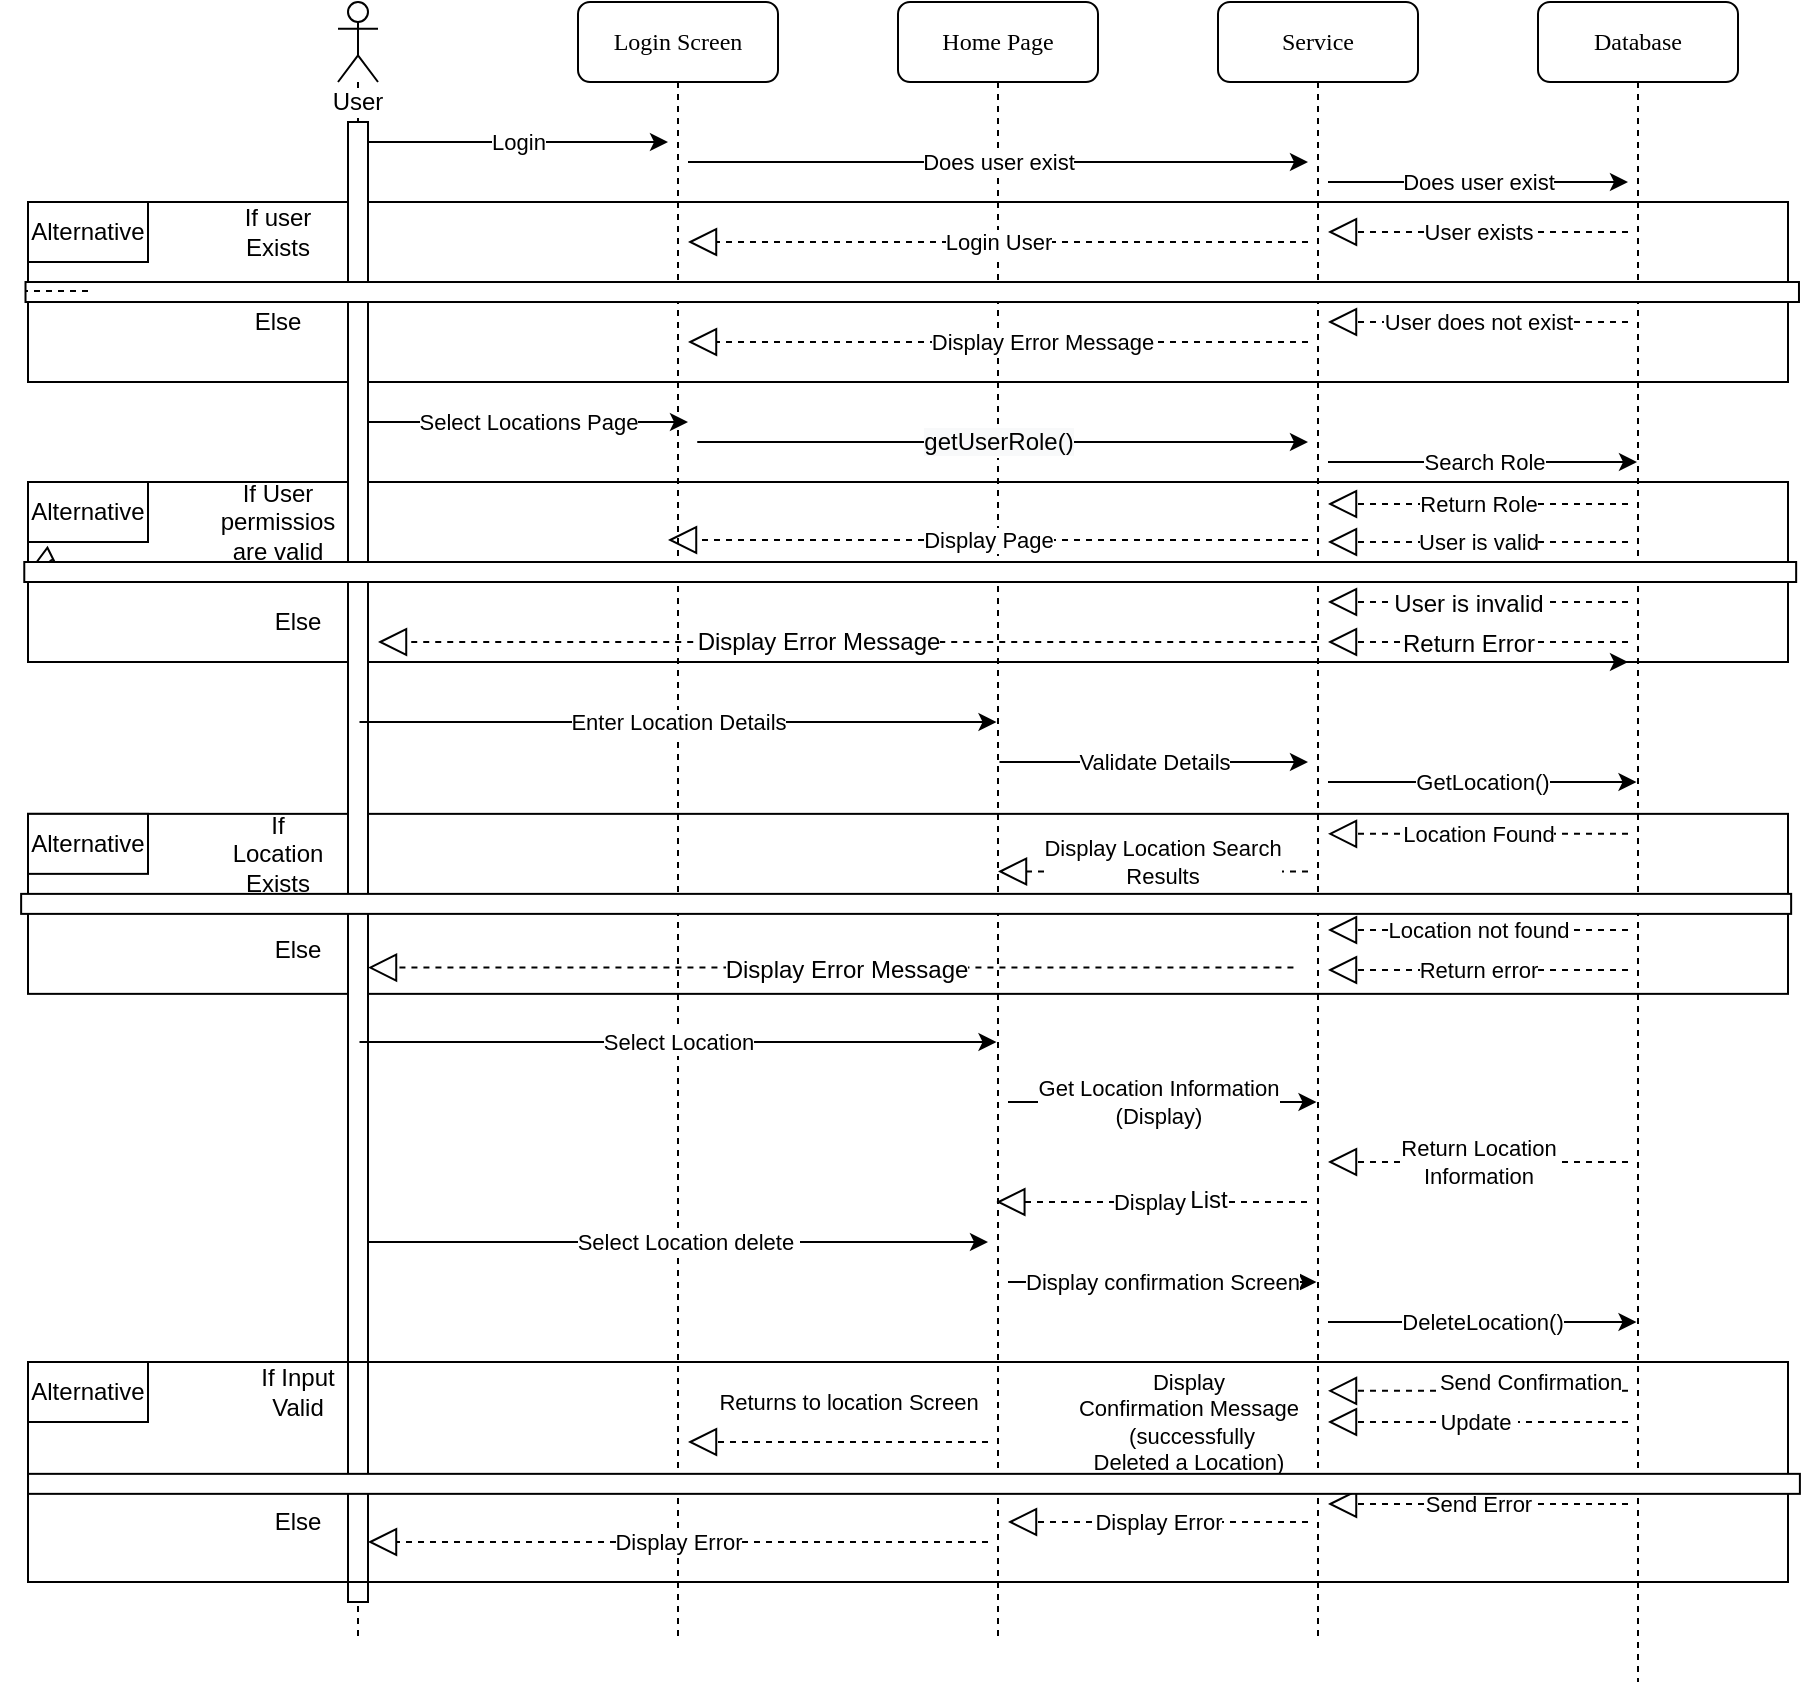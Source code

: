 <mxfile version="12.8.2" type="device" pages="2"><diagram name="Modify/ Delete Appointment" id="M6LWMiJJ70NcLx_7YIa-"><mxGraphModel dx="1651" dy="865" grid="1" gridSize="10" guides="1" tooltips="1" connect="1" arrows="1" fold="1" page="1" pageScale="1" pageWidth="827" pageHeight="1169" math="0" shadow="0"><root><mxCell id="daou_D4dXjzm68eL26JU-0"/><mxCell id="daou_D4dXjzm68eL26JU-1" parent="daou_D4dXjzm68eL26JU-0"/><mxCell id="8YlY0a9WpnNhyp_JaDky-0" value="" style="rounded=0;whiteSpace=wrap;html=1;" parent="daou_D4dXjzm68eL26JU-1" vertex="1"><mxGeometry y="505.93" width="880" height="90" as="geometry"/></mxCell><mxCell id="cQ7MdcHMkYjxubGg4vYE-3" value="" style="rounded=0;whiteSpace=wrap;html=1;" parent="daou_D4dXjzm68eL26JU-1" vertex="1"><mxGeometry y="340" width="880" height="90" as="geometry"/></mxCell><mxCell id="8YlY0a9WpnNhyp_JaDky-2" value="Alternative" style="rounded=0;whiteSpace=wrap;html=1;" parent="daou_D4dXjzm68eL26JU-1" vertex="1"><mxGeometry y="505.93" width="60" height="30" as="geometry"/></mxCell><mxCell id="8YlY0a9WpnNhyp_JaDky-3" value="If Location Exists" style="text;html=1;strokeColor=none;fillColor=none;align=center;verticalAlign=middle;whiteSpace=wrap;rounded=0;" parent="daou_D4dXjzm68eL26JU-1" vertex="1"><mxGeometry x="104.5" y="515.93" width="40" height="20" as="geometry"/></mxCell><mxCell id="8YlY0a9WpnNhyp_JaDky-5" value="Else" style="text;html=1;strokeColor=none;fillColor=none;align=center;verticalAlign=middle;whiteSpace=wrap;rounded=0;" parent="daou_D4dXjzm68eL26JU-1" vertex="1"><mxGeometry x="114.5" y="564" width="40" height="20" as="geometry"/></mxCell><mxCell id="8YlY0a9WpnNhyp_JaDky-7" value="Display&amp;nbsp;" style="endArrow=block;dashed=1;endFill=0;endSize=12;html=1;" parent="daou_D4dXjzm68eL26JU-1" edge="1"><mxGeometry width="160" relative="1" as="geometry"><mxPoint x="639.5" y="700.0" as="sourcePoint"/><mxPoint x="484.167" y="700.0" as="targetPoint"/><mxPoint as="offset"/></mxGeometry></mxCell><mxCell id="m5ImoaSMCh1Xqud5g19y-0" value="List" style="text;html=1;align=center;verticalAlign=middle;resizable=0;points=[];labelBackgroundColor=#ffffff;" parent="8YlY0a9WpnNhyp_JaDky-7" vertex="1" connectable="0"><mxGeometry x="-0.365" y="-1" relative="1" as="geometry"><mxPoint as="offset"/></mxGeometry></mxCell><mxCell id="8YlY0a9WpnNhyp_JaDky-16" value="" style="rounded=0;whiteSpace=wrap;html=1;" parent="daou_D4dXjzm68eL26JU-1" vertex="1"><mxGeometry y="200" width="880" height="90" as="geometry"/></mxCell><mxCell id="8YlY0a9WpnNhyp_JaDky-17" value="Home Page" style="shape=umlLifeline;perimeter=lifelinePerimeter;whiteSpace=wrap;html=1;container=1;collapsible=0;recursiveResize=0;outlineConnect=0;rounded=1;shadow=0;comic=0;labelBackgroundColor=none;strokeWidth=1;fontFamily=Verdana;fontSize=12;align=center;" parent="daou_D4dXjzm68eL26JU-1" vertex="1"><mxGeometry x="435" y="100" width="100" height="820" as="geometry"/></mxCell><mxCell id="8YlY0a9WpnNhyp_JaDky-18" value="User" style="shape=umlLifeline;participant=umlActor;perimeter=lifelinePerimeter;whiteSpace=wrap;html=1;container=1;collapsible=0;recursiveResize=0;verticalAlign=top;spacingTop=36;labelBackgroundColor=#ffffff;outlineConnect=0;" parent="daou_D4dXjzm68eL26JU-1" vertex="1"><mxGeometry x="155" y="100" width="20" height="820" as="geometry"/></mxCell><mxCell id="5nnUMQkq053EQFOcMUci-0" value="" style="html=1;points=[];perimeter=orthogonalPerimeter;fillColor=#ffffff;" parent="8YlY0a9WpnNhyp_JaDky-18" vertex="1"><mxGeometry x="5" y="60" width="10" height="740" as="geometry"/></mxCell><mxCell id="8YlY0a9WpnNhyp_JaDky-19" value="Login Screen" style="shape=umlLifeline;perimeter=lifelinePerimeter;whiteSpace=wrap;html=1;container=1;collapsible=0;recursiveResize=0;outlineConnect=0;rounded=1;shadow=0;comic=0;labelBackgroundColor=none;strokeWidth=1;fontFamily=Verdana;fontSize=12;align=center;" parent="daou_D4dXjzm68eL26JU-1" vertex="1"><mxGeometry x="275" y="100" width="100" height="820" as="geometry"/></mxCell><mxCell id="8YlY0a9WpnNhyp_JaDky-20" value="Service" style="shape=umlLifeline;perimeter=lifelinePerimeter;whiteSpace=wrap;html=1;container=1;collapsible=0;recursiveResize=0;outlineConnect=0;rounded=1;shadow=0;comic=0;labelBackgroundColor=none;strokeWidth=1;fontFamily=Verdana;fontSize=12;align=center;" parent="daou_D4dXjzm68eL26JU-1" vertex="1"><mxGeometry x="595" y="100" width="100" height="820" as="geometry"/></mxCell><mxCell id="8YlY0a9WpnNhyp_JaDky-21" value="Database" style="shape=umlLifeline;perimeter=lifelinePerimeter;whiteSpace=wrap;html=1;container=1;collapsible=0;recursiveResize=0;outlineConnect=0;rounded=1;shadow=0;comic=0;labelBackgroundColor=none;strokeWidth=1;fontFamily=Verdana;fontSize=12;align=center;" parent="daou_D4dXjzm68eL26JU-1" vertex="1"><mxGeometry x="755" y="100" width="100" height="840" as="geometry"/></mxCell><mxCell id="8YlY0a9WpnNhyp_JaDky-22" value="Login" style="endArrow=classic;html=1;" parent="daou_D4dXjzm68eL26JU-1" edge="1"><mxGeometry width="50" height="50" relative="1" as="geometry"><mxPoint x="170" y="170" as="sourcePoint"/><mxPoint x="320" y="170" as="targetPoint"/><Array as="points"><mxPoint x="225" y="170"/></Array></mxGeometry></mxCell><mxCell id="8YlY0a9WpnNhyp_JaDky-23" value="Does user exist" style="endArrow=classic;html=1;" parent="daou_D4dXjzm68eL26JU-1" edge="1"><mxGeometry width="50" height="50" relative="1" as="geometry"><mxPoint x="330" y="180" as="sourcePoint"/><mxPoint x="640" y="180" as="targetPoint"/><Array as="points"><mxPoint x="395" y="180"/><mxPoint x="415" y="180"/></Array></mxGeometry></mxCell><mxCell id="8YlY0a9WpnNhyp_JaDky-24" value="Does user exist" style="endArrow=classic;html=1;" parent="daou_D4dXjzm68eL26JU-1" edge="1"><mxGeometry width="50" height="50" relative="1" as="geometry"><mxPoint x="650" y="190" as="sourcePoint"/><mxPoint x="800" y="190" as="targetPoint"/><Array as="points"><mxPoint x="745" y="190"/><mxPoint x="785" y="190"/></Array></mxGeometry></mxCell><mxCell id="8YlY0a9WpnNhyp_JaDky-25" value="User exists" style="endArrow=block;dashed=1;endFill=0;endSize=12;html=1;" parent="daou_D4dXjzm68eL26JU-1" edge="1"><mxGeometry width="160" relative="1" as="geometry"><mxPoint x="800" y="215" as="sourcePoint"/><mxPoint x="650" y="215" as="targetPoint"/></mxGeometry></mxCell><mxCell id="8YlY0a9WpnNhyp_JaDky-26" value="Alternative" style="rounded=0;whiteSpace=wrap;html=1;" parent="daou_D4dXjzm68eL26JU-1" vertex="1"><mxGeometry y="200" width="60" height="30" as="geometry"/></mxCell><mxCell id="8YlY0a9WpnNhyp_JaDky-27" value="If user Exists" style="text;html=1;strokeColor=none;fillColor=none;align=center;verticalAlign=middle;whiteSpace=wrap;rounded=0;" parent="daou_D4dXjzm68eL26JU-1" vertex="1"><mxGeometry x="105" y="205" width="40" height="20" as="geometry"/></mxCell><mxCell id="8YlY0a9WpnNhyp_JaDky-28" value="Login User" style="endArrow=block;dashed=1;endFill=0;endSize=12;html=1;" parent="daou_D4dXjzm68eL26JU-1" edge="1"><mxGeometry width="160" relative="1" as="geometry"><mxPoint x="640" y="220" as="sourcePoint"/><mxPoint x="330" y="220" as="targetPoint"/><mxPoint as="offset"/></mxGeometry></mxCell><mxCell id="8YlY0a9WpnNhyp_JaDky-29" value="Else" style="text;html=1;strokeColor=none;fillColor=none;align=center;verticalAlign=middle;whiteSpace=wrap;rounded=0;" parent="daou_D4dXjzm68eL26JU-1" vertex="1"><mxGeometry x="105" y="250" width="40" height="20" as="geometry"/></mxCell><mxCell id="8YlY0a9WpnNhyp_JaDky-30" value="User does not exist" style="endArrow=block;dashed=1;endFill=0;endSize=12;html=1;" parent="daou_D4dXjzm68eL26JU-1" edge="1"><mxGeometry width="160" relative="1" as="geometry"><mxPoint x="800" y="260" as="sourcePoint"/><mxPoint x="650" y="260" as="targetPoint"/></mxGeometry></mxCell><mxCell id="8YlY0a9WpnNhyp_JaDky-31" value="Display Error Message" style="endArrow=block;dashed=1;endFill=0;endSize=12;html=1;" parent="daou_D4dXjzm68eL26JU-1" edge="1"><mxGeometry x="-0.143" width="160" relative="1" as="geometry"><mxPoint x="640" y="270" as="sourcePoint"/><mxPoint x="330" y="270" as="targetPoint"/><mxPoint as="offset"/></mxGeometry></mxCell><mxCell id="8YlY0a9WpnNhyp_JaDky-32" value="Select Locations Page" style="endArrow=classic;html=1;" parent="daou_D4dXjzm68eL26JU-1" edge="1"><mxGeometry width="50" height="50" relative="1" as="geometry"><mxPoint x="170" y="310" as="sourcePoint"/><mxPoint x="330" y="310" as="targetPoint"/><Array as="points"><mxPoint x="225.33" y="310"/></Array></mxGeometry></mxCell><mxCell id="8YlY0a9WpnNhyp_JaDky-33" value="" style="endArrow=classic;html=1;" parent="daou_D4dXjzm68eL26JU-1" edge="1"><mxGeometry width="50" height="50" relative="1" as="geometry"><mxPoint x="510" y="320" as="sourcePoint"/><mxPoint x="640" y="320" as="targetPoint"/><Array as="points"><mxPoint x="330" y="320"/></Array></mxGeometry></mxCell><mxCell id="lSFE0CHIIvJk5ilqNGkN-0" value="&lt;span style=&quot;text-align: left ; background-color: rgb(248 , 249 , 250)&quot;&gt;getUserRole()&lt;/span&gt;" style="text;html=1;align=center;verticalAlign=middle;resizable=0;points=[];labelBackgroundColor=#ffffff;" parent="8YlY0a9WpnNhyp_JaDky-33" vertex="1" connectable="0"><mxGeometry x="0.522" relative="1" as="geometry"><mxPoint x="-38" as="offset"/></mxGeometry></mxCell><mxCell id="8YlY0a9WpnNhyp_JaDky-35" value="Search Role" style="endArrow=classic;html=1;" parent="daou_D4dXjzm68eL26JU-1" target="8YlY0a9WpnNhyp_JaDky-21" edge="1"><mxGeometry width="50" height="50" relative="1" as="geometry"><mxPoint x="650" y="330" as="sourcePoint"/><mxPoint x="735" y="360" as="targetPoint"/><Array as="points"><mxPoint x="775" y="330"/></Array></mxGeometry></mxCell><mxCell id="8YlY0a9WpnNhyp_JaDky-36" value="Return Role" style="endArrow=block;dashed=1;endFill=0;endSize=12;html=1;" parent="daou_D4dXjzm68eL26JU-1" edge="1"><mxGeometry width="160" relative="1" as="geometry"><mxPoint x="800" y="351" as="sourcePoint"/><mxPoint x="650" y="351" as="targetPoint"/></mxGeometry></mxCell><mxCell id="8YlY0a9WpnNhyp_JaDky-37" value="Display Page" style="endArrow=block;dashed=1;endFill=0;endSize=12;html=1;" parent="daou_D4dXjzm68eL26JU-1" edge="1"><mxGeometry width="160" relative="1" as="geometry"><mxPoint x="640" y="369" as="sourcePoint"/><mxPoint x="320" y="369" as="targetPoint"/></mxGeometry></mxCell><mxCell id="8YlY0a9WpnNhyp_JaDky-38" value="" style="endArrow=block;dashed=1;endFill=0;endSize=12;html=1;entryX=0;entryY=0.5;entryDx=0;entryDy=0;exitX=0.2;exitY=0.294;exitDx=0;exitDy=0;exitPerimeter=0;" parent="daou_D4dXjzm68eL26JU-1" source="ryFfwKhPOp5hXQnw1LZv-2" target="cQ7MdcHMkYjxubGg4vYE-3" edge="1"><mxGeometry width="160" relative="1" as="geometry"><mxPoint x="480" y="380" as="sourcePoint"/><mxPoint x="170" y="380" as="targetPoint"/><Array as="points"><mxPoint x="10" y="380"/></Array></mxGeometry></mxCell><mxCell id="8YlY0a9WpnNhyp_JaDky-43" value="" style="endArrow=classic;html=1;" parent="daou_D4dXjzm68eL26JU-1" edge="1"><mxGeometry x="0.2" y="10" width="50" height="50" relative="1" as="geometry"><mxPoint x="650" y="430" as="sourcePoint"/><mxPoint x="800" y="430" as="targetPoint"/><Array as="points"><mxPoint x="650.5" y="430"/></Array><mxPoint as="offset"/></mxGeometry></mxCell><mxCell id="5s-mzzy0wvkocOtMpwf--0" value="Select Location delete&amp;nbsp;" style="endArrow=classic;html=1;" parent="daou_D4dXjzm68eL26JU-1" edge="1"><mxGeometry x="0.032" width="50" height="50" relative="1" as="geometry"><mxPoint x="170" y="720" as="sourcePoint"/><mxPoint x="480" y="720" as="targetPoint"/><Array as="points"><mxPoint x="223.08" y="720"/></Array><mxPoint as="offset"/></mxGeometry></mxCell><mxCell id="wBU_UAaEqWmGcdBMsi8b-0" value="" style="rounded=0;whiteSpace=wrap;html=1;fillColor=none;" parent="daou_D4dXjzm68eL26JU-1" vertex="1"><mxGeometry y="780" width="880" height="110" as="geometry"/></mxCell><mxCell id="wBU_UAaEqWmGcdBMsi8b-1" value="Alternative" style="rounded=0;whiteSpace=wrap;html=1;" parent="daou_D4dXjzm68eL26JU-1" vertex="1"><mxGeometry y="780" width="60" height="30" as="geometry"/></mxCell><mxCell id="wBU_UAaEqWmGcdBMsi8b-2" value="If Input Valid" style="text;html=1;strokeColor=none;fillColor=none;align=center;verticalAlign=middle;whiteSpace=wrap;rounded=0;" parent="daou_D4dXjzm68eL26JU-1" vertex="1"><mxGeometry x="114.5" y="785" width="40" height="20" as="geometry"/></mxCell><mxCell id="wBU_UAaEqWmGcdBMsi8b-4" value="Send Confirmation" style="endArrow=block;dashed=1;endFill=0;endSize=12;html=1;" parent="daou_D4dXjzm68eL26JU-1" edge="1"><mxGeometry x="-0.333" y="-4" width="160" relative="1" as="geometry"><mxPoint x="800" y="794.41" as="sourcePoint"/><mxPoint x="650" y="794.41" as="targetPoint"/><mxPoint x="1" as="offset"/></mxGeometry></mxCell><mxCell id="wBU_UAaEqWmGcdBMsi8b-5" value="Display &lt;br&gt;Confirmation Message&lt;br&gt;&amp;nbsp;(successfully&lt;br&gt;Deleted a Location)" style="endArrow=block;dashed=1;endFill=0;endSize=12;html=1;" parent="daou_D4dXjzm68eL26JU-1" edge="1"><mxGeometry x="-1" width="160" relative="1" as="geometry"><mxPoint x="580" y="810" as="sourcePoint"/><mxPoint x="530" y="810" as="targetPoint"/><mxPoint as="offset"/></mxGeometry></mxCell><mxCell id="wBU_UAaEqWmGcdBMsi8b-8" value="Else" style="text;html=1;strokeColor=none;fillColor=none;align=center;verticalAlign=middle;whiteSpace=wrap;rounded=0;" parent="daou_D4dXjzm68eL26JU-1" vertex="1"><mxGeometry x="114.5" y="850" width="40" height="20" as="geometry"/></mxCell><mxCell id="wBU_UAaEqWmGcdBMsi8b-9" value="Send Error" style="endArrow=block;dashed=1;endFill=0;endSize=12;html=1;" parent="daou_D4dXjzm68eL26JU-1" edge="1"><mxGeometry width="160" relative="1" as="geometry"><mxPoint x="800" y="851" as="sourcePoint"/><mxPoint x="650" y="851" as="targetPoint"/></mxGeometry></mxCell><mxCell id="wBU_UAaEqWmGcdBMsi8b-10" value="Display Error" style="endArrow=block;dashed=1;endFill=0;endSize=12;html=1;" parent="daou_D4dXjzm68eL26JU-1" edge="1"><mxGeometry width="160" relative="1" as="geometry"><mxPoint x="640" y="860" as="sourcePoint"/><mxPoint x="490" y="860" as="targetPoint"/></mxGeometry></mxCell><mxCell id="wBU_UAaEqWmGcdBMsi8b-11" value="Display Error" style="endArrow=block;dashed=1;endFill=0;endSize=12;html=1;" parent="daou_D4dXjzm68eL26JU-1" edge="1"><mxGeometry width="160" relative="1" as="geometry"><mxPoint x="480" y="870" as="sourcePoint"/><mxPoint x="170" y="870" as="targetPoint"/></mxGeometry></mxCell><mxCell id="cQ7MdcHMkYjxubGg4vYE-0" value="Alternative" style="rounded=0;whiteSpace=wrap;html=1;" parent="daou_D4dXjzm68eL26JU-1" vertex="1"><mxGeometry y="340" width="60" height="30" as="geometry"/></mxCell><mxCell id="cQ7MdcHMkYjxubGg4vYE-1" value="If User permissios are valid" style="text;html=1;strokeColor=none;fillColor=none;align=center;verticalAlign=middle;whiteSpace=wrap;rounded=0;" parent="daou_D4dXjzm68eL26JU-1" vertex="1"><mxGeometry x="105" y="350" width="40" height="20" as="geometry"/></mxCell><mxCell id="cQ7MdcHMkYjxubGg4vYE-2" value="Else" style="text;html=1;strokeColor=none;fillColor=none;align=center;verticalAlign=middle;whiteSpace=wrap;rounded=0;" parent="daou_D4dXjzm68eL26JU-1" vertex="1"><mxGeometry x="115" y="400" width="40" height="20" as="geometry"/></mxCell><mxCell id="ryFfwKhPOp5hXQnw1LZv-0" value="" style="html=1;points=[];perimeter=orthogonalPerimeter;fillColor=#ffffff;rotation=90;" parent="daou_D4dXjzm68eL26JU-1" vertex="1"><mxGeometry x="437.12" y="-198.36" width="10" height="886.73" as="geometry"/></mxCell><mxCell id="ryFfwKhPOp5hXQnw1LZv-1" value="" style="endArrow=none;dashed=1;html=1;" parent="daou_D4dXjzm68eL26JU-1" target="ryFfwKhPOp5hXQnw1LZv-0" edge="1"><mxGeometry width="50" height="50" relative="1" as="geometry"><mxPoint x="30" y="244.5" as="sourcePoint"/><mxPoint x="960" y="244.5" as="targetPoint"/></mxGeometry></mxCell><mxCell id="ryFfwKhPOp5hXQnw1LZv-2" value="" style="html=1;points=[];perimeter=orthogonalPerimeter;fillColor=#ffffff;rotation=90;" parent="daou_D4dXjzm68eL26JU-1" vertex="1"><mxGeometry x="436.11" y="-57.97" width="10" height="885.94" as="geometry"/></mxCell><mxCell id="IHcfkHOXGmI5US8Fq6mi-0" value="" style="endArrow=block;dashed=1;endFill=0;endSize=12;html=1;" parent="daou_D4dXjzm68eL26JU-1" edge="1"><mxGeometry x="0.333" y="39" width="160" relative="1" as="geometry"><mxPoint x="800" y="420.0" as="sourcePoint"/><mxPoint x="650" y="420.0" as="targetPoint"/><mxPoint as="offset"/></mxGeometry></mxCell><mxCell id="IHcfkHOXGmI5US8Fq6mi-1" value="Return Error" style="text;html=1;align=center;verticalAlign=middle;resizable=0;points=[];labelBackgroundColor=#ffffff;" parent="IHcfkHOXGmI5US8Fq6mi-0" vertex="1" connectable="0"><mxGeometry x="-0.43" relative="1" as="geometry"><mxPoint x="-37.65" y="0.59" as="offset"/></mxGeometry></mxCell><mxCell id="SpWtwuXWcKKhYsy4PL0X-0" value="" style="html=1;points=[];perimeter=orthogonalPerimeter;fillColor=#ffffff;rotation=90;" parent="daou_D4dXjzm68eL26JU-1" vertex="1"><mxGeometry x="434.07" y="108.44" width="10" height="885" as="geometry"/></mxCell><mxCell id="U00W05R2rc_Cza9HcWas-0" value="User is valid" style="endArrow=block;dashed=1;endFill=0;endSize=12;html=1;" parent="daou_D4dXjzm68eL26JU-1" edge="1"><mxGeometry width="160" relative="1" as="geometry"><mxPoint x="800" y="370" as="sourcePoint"/><mxPoint x="650" y="370" as="targetPoint"/></mxGeometry></mxCell><mxCell id="U00W05R2rc_Cza9HcWas-1" value="" style="endArrow=block;dashed=1;endFill=0;endSize=12;html=1;" parent="daou_D4dXjzm68eL26JU-1" edge="1"><mxGeometry x="0.333" y="39" width="160" relative="1" as="geometry"><mxPoint x="800" y="400.0" as="sourcePoint"/><mxPoint x="650" y="400.0" as="targetPoint"/><mxPoint as="offset"/></mxGeometry></mxCell><mxCell id="U00W05R2rc_Cza9HcWas-2" value="User is invalid" style="text;html=1;align=center;verticalAlign=middle;resizable=0;points=[];labelBackgroundColor=#ffffff;" parent="U00W05R2rc_Cza9HcWas-1" vertex="1" connectable="0"><mxGeometry x="-0.43" relative="1" as="geometry"><mxPoint x="-37.65" y="0.59" as="offset"/></mxGeometry></mxCell><mxCell id="gr9YV7-t9Z2hoCnCQ5UJ-0" value="Enter Location Details" style="endArrow=classic;html=1;" parent="daou_D4dXjzm68eL26JU-1" edge="1"><mxGeometry width="50" height="50" relative="1" as="geometry"><mxPoint x="165.75" y="460" as="sourcePoint"/><mxPoint x="484.25" y="460" as="targetPoint"/><Array as="points"><mxPoint x="231.75" y="460"/></Array></mxGeometry></mxCell><mxCell id="gVEgejxTJ58St2Yn4w83-0" value="Validate Details" style="endArrow=classic;html=1;" parent="daou_D4dXjzm68eL26JU-1" edge="1"><mxGeometry width="50" height="50" relative="1" as="geometry"><mxPoint x="485.75" y="480" as="sourcePoint"/><mxPoint x="640" y="480" as="targetPoint"/><Array as="points"><mxPoint x="551.75" y="480"/></Array></mxGeometry></mxCell><mxCell id="0xW_beECkqE31oWS4m1k-0" value="GetLocation()" style="endArrow=classic;html=1;" parent="daou_D4dXjzm68eL26JU-1" edge="1"><mxGeometry width="50" height="50" relative="1" as="geometry"><mxPoint x="650" y="490" as="sourcePoint"/><mxPoint x="804.25" y="490" as="targetPoint"/><Array as="points"><mxPoint x="716" y="490"/></Array></mxGeometry></mxCell><mxCell id="sAHWYW89nUZ8ZzldcH8D-0" value="Location Found" style="endArrow=block;dashed=1;endFill=0;endSize=12;html=1;" parent="daou_D4dXjzm68eL26JU-1" edge="1"><mxGeometry width="160" relative="1" as="geometry"><mxPoint x="800" y="515.93" as="sourcePoint"/><mxPoint x="650" y="515.93" as="targetPoint"/></mxGeometry></mxCell><mxCell id="sAHWYW89nUZ8ZzldcH8D-1" value="Display Location Search&lt;br&gt;Results" style="endArrow=block;dashed=1;endFill=0;endSize=12;html=1;" parent="daou_D4dXjzm68eL26JU-1" target="8YlY0a9WpnNhyp_JaDky-17" edge="1"><mxGeometry x="-0.067" y="-5" width="160" relative="1" as="geometry"><mxPoint x="640" y="534.75" as="sourcePoint"/><mxPoint x="490" y="535" as="targetPoint"/><mxPoint x="-1" as="offset"/></mxGeometry></mxCell><mxCell id="sAHWYW89nUZ8ZzldcH8D-4" value="Location not found" style="endArrow=block;dashed=1;endFill=0;endSize=12;html=1;" parent="daou_D4dXjzm68eL26JU-1" edge="1"><mxGeometry width="160" relative="1" as="geometry"><mxPoint x="800" y="564.0" as="sourcePoint"/><mxPoint x="650" y="564.0" as="targetPoint"/></mxGeometry></mxCell><mxCell id="sAHWYW89nUZ8ZzldcH8D-5" value="Return error" style="endArrow=block;dashed=1;endFill=0;endSize=12;html=1;" parent="daou_D4dXjzm68eL26JU-1" edge="1"><mxGeometry width="160" relative="1" as="geometry"><mxPoint x="800" y="584.0" as="sourcePoint"/><mxPoint x="650" y="584.0" as="targetPoint"/></mxGeometry></mxCell><mxCell id="qOYhhD8tfhP-jGTQm_IP-0" value="" style="endArrow=block;dashed=1;endFill=0;endSize=12;html=1;exitX=0.719;exitY=0.854;exitDx=0;exitDy=0;exitPerimeter=0;" parent="daou_D4dXjzm68eL26JU-1" source="8YlY0a9WpnNhyp_JaDky-0" target="5nnUMQkq053EQFOcMUci-0" edge="1"><mxGeometry x="0.333" y="39" width="160" relative="1" as="geometry"><mxPoint x="435" y="582.82" as="sourcePoint"/><mxPoint x="285" y="582.82" as="targetPoint"/><mxPoint as="offset"/></mxGeometry></mxCell><mxCell id="qOYhhD8tfhP-jGTQm_IP-1" value="Display Error Message" style="text;html=1;align=center;verticalAlign=middle;resizable=0;points=[];labelBackgroundColor=#ffffff;" parent="qOYhhD8tfhP-jGTQm_IP-0" vertex="1" connectable="0"><mxGeometry x="-0.43" relative="1" as="geometry"><mxPoint x="-91.5" y="1.21" as="offset"/></mxGeometry></mxCell><mxCell id="qOYhhD8tfhP-jGTQm_IP-2" value="" style="endArrow=block;dashed=1;endFill=0;endSize=12;html=1;exitX=0.719;exitY=0.854;exitDx=0;exitDy=0;exitPerimeter=0;" parent="daou_D4dXjzm68eL26JU-1" edge="1"><mxGeometry x="0.333" y="39" width="160" relative="1" as="geometry"><mxPoint x="644.617" y="420.0" as="sourcePoint"/><mxPoint x="175" y="420.0" as="targetPoint"/><mxPoint as="offset"/></mxGeometry></mxCell><mxCell id="qOYhhD8tfhP-jGTQm_IP-3" value="Display Error Message" style="text;html=1;align=center;verticalAlign=middle;resizable=0;points=[];labelBackgroundColor=#ffffff;" parent="qOYhhD8tfhP-jGTQm_IP-2" vertex="1" connectable="0"><mxGeometry x="-0.43" relative="1" as="geometry"><mxPoint x="-115.5" y="7.105e-15" as="offset"/></mxGeometry></mxCell><mxCell id="Rrl9M5tdJdmobt7MMbUD-0" value="Select Location" style="endArrow=classic;html=1;" parent="daou_D4dXjzm68eL26JU-1" edge="1"><mxGeometry width="50" height="50" relative="1" as="geometry"><mxPoint x="165.75" y="620" as="sourcePoint"/><mxPoint x="484.25" y="620" as="targetPoint"/><Array as="points"><mxPoint x="231.75" y="620"/></Array></mxGeometry></mxCell><mxCell id="DZyqR1cnT0SdX25BxpX--1" value="Get Location Information&lt;br&gt;(Display)" style="endArrow=classic;html=1;" parent="daou_D4dXjzm68eL26JU-1" edge="1"><mxGeometry x="-0.037" width="50" height="50" relative="1" as="geometry"><mxPoint x="490" y="650" as="sourcePoint"/><mxPoint x="644.25" y="650" as="targetPoint"/><Array as="points"><mxPoint x="556" y="650"/></Array><mxPoint as="offset"/></mxGeometry></mxCell><mxCell id="hEbDkCbCRwqhdURU9JYO-0" value="Return Location &lt;br&gt;Information" style="endArrow=block;dashed=1;endFill=0;endSize=12;html=1;" parent="daou_D4dXjzm68eL26JU-1" edge="1"><mxGeometry width="160" relative="1" as="geometry"><mxPoint x="800" y="680" as="sourcePoint"/><mxPoint x="650" y="680" as="targetPoint"/></mxGeometry></mxCell><mxCell id="EjPnu6lkfRzOm91JOHPl-5" value="" style="html=1;points=[];perimeter=orthogonalPerimeter;fillColor=#ffffff;rotation=90;" parent="daou_D4dXjzm68eL26JU-1" vertex="1"><mxGeometry x="437.98" y="397.96" width="10" height="885.93" as="geometry"/></mxCell><mxCell id="EjPnu6lkfRzOm91JOHPl-6" value="" style="endArrow=none;dashed=1;html=1;exitX=0;exitY=0.5;exitDx=0;exitDy=0;" parent="daou_D4dXjzm68eL26JU-1" source="wBU_UAaEqWmGcdBMsi8b-0" target="EjPnu6lkfRzOm91JOHPl-5" edge="1"><mxGeometry width="50" height="50" relative="1" as="geometry"><mxPoint y="835" as="sourcePoint"/><mxPoint x="934.5" y="840" as="targetPoint"/></mxGeometry></mxCell><mxCell id="VEb57XhO_gJClA5fmF8m-0" value="Update&amp;nbsp;" style="endArrow=block;dashed=1;endFill=0;endSize=12;html=1;" parent="daou_D4dXjzm68eL26JU-1" edge="1"><mxGeometry width="160" relative="1" as="geometry"><mxPoint x="800" y="810" as="sourcePoint"/><mxPoint x="650" y="810" as="targetPoint"/></mxGeometry></mxCell><mxCell id="bqmrrGtXEtkVLWNbu4nD-5" value="DeleteLocation()" style="endArrow=classic;html=1;" parent="daou_D4dXjzm68eL26JU-1" edge="1"><mxGeometry width="50" height="50" relative="1" as="geometry"><mxPoint x="650" y="760" as="sourcePoint"/><mxPoint x="804.25" y="760" as="targetPoint"/><Array as="points"><mxPoint x="716" y="760"/></Array></mxGeometry></mxCell><mxCell id="bqmrrGtXEtkVLWNbu4nD-7" value="Display confirmation Screen" style="endArrow=classic;html=1;" parent="daou_D4dXjzm68eL26JU-1" edge="1"><mxGeometry width="50" height="50" relative="1" as="geometry"><mxPoint x="490" y="740" as="sourcePoint"/><mxPoint x="644.25" y="740" as="targetPoint"/><Array as="points"><mxPoint x="556" y="740"/></Array></mxGeometry></mxCell><mxCell id="hE_s9hTS1MMuVM_xyZmw-2" value="Returns to location Screen" style="endArrow=block;dashed=1;endFill=0;endSize=12;html=1;" parent="daou_D4dXjzm68eL26JU-1" edge="1"><mxGeometry x="-0.067" y="-20" width="160" relative="1" as="geometry"><mxPoint x="480" y="820.0" as="sourcePoint"/><mxPoint x="330" y="820.0" as="targetPoint"/><mxPoint as="offset"/></mxGeometry></mxCell></root></mxGraphModel></diagram><diagram id="bNj5Kjmf90FqhBVKjmr-" name="Page-2"><mxGraphModel dx="1167" dy="1225" grid="1" gridSize="10" guides="1" tooltips="1" connect="1" arrows="1" fold="1" page="1" pageScale="1" pageWidth="827" pageHeight="1169" math="0" shadow="0"><root><mxCell id="-_OP8eauGCGFYwU-m0G2-0"/><mxCell id="-_OP8eauGCGFYwU-m0G2-1" parent="-_OP8eauGCGFYwU-m0G2-0"/><mxCell id="-_OP8eauGCGFYwU-m0G2-2" value="" style="rounded=0;whiteSpace=wrap;html=1;" vertex="1" parent="-_OP8eauGCGFYwU-m0G2-1"><mxGeometry x="311.86" y="1107.97" width="1026.57" height="90" as="geometry"/></mxCell><mxCell id="-_OP8eauGCGFYwU-m0G2-3" value="" style="rounded=0;whiteSpace=wrap;html=1;" vertex="1" parent="-_OP8eauGCGFYwU-m0G2-1"><mxGeometry x="321.86" y="935.62" width="1016.57" height="90" as="geometry"/></mxCell><mxCell id="-_OP8eauGCGFYwU-m0G2-4" value="" style="rounded=0;whiteSpace=wrap;html=1;" vertex="1" parent="-_OP8eauGCGFYwU-m0G2-1"><mxGeometry x="311.86" y="710" width="1016.57" height="90" as="geometry"/></mxCell><mxCell id="-_OP8eauGCGFYwU-m0G2-5" value="" style="rounded=0;whiteSpace=wrap;html=1;" vertex="1" parent="-_OP8eauGCGFYwU-m0G2-1"><mxGeometry x="311.86" y="477.97" width="1026.57" height="90" as="geometry"/></mxCell><mxCell id="-_OP8eauGCGFYwU-m0G2-6" value="Alternative" style="rounded=0;whiteSpace=wrap;html=1;" vertex="1" parent="-_OP8eauGCGFYwU-m0G2-1"><mxGeometry x="311.86" y="710.0" width="60" height="30" as="geometry"/></mxCell><mxCell id="-_OP8eauGCGFYwU-m0G2-7" value="If Patient&lt;br&gt;Exists" style="text;html=1;strokeColor=none;fillColor=none;align=center;verticalAlign=middle;whiteSpace=wrap;rounded=0;" vertex="1" parent="-_OP8eauGCGFYwU-m0G2-1"><mxGeometry x="416.36" y="720.0" width="40" height="20" as="geometry"/></mxCell><mxCell id="-_OP8eauGCGFYwU-m0G2-8" value="Else" style="text;html=1;strokeColor=none;fillColor=none;align=center;verticalAlign=middle;whiteSpace=wrap;rounded=0;" vertex="1" parent="-_OP8eauGCGFYwU-m0G2-1"><mxGeometry x="426.36" y="768.07" width="40" height="20" as="geometry"/></mxCell><mxCell id="-_OP8eauGCGFYwU-m0G2-9" value="" style="rounded=0;whiteSpace=wrap;html=1;" vertex="1" parent="-_OP8eauGCGFYwU-m0G2-1"><mxGeometry x="311.86" y="320" width="1016.57" height="90" as="geometry"/></mxCell><mxCell id="-_OP8eauGCGFYwU-m0G2-10" value="Home Page" style="shape=umlLifeline;perimeter=lifelinePerimeter;whiteSpace=wrap;html=1;container=1;collapsible=0;recursiveResize=0;outlineConnect=0;rounded=1;shadow=0;comic=0;labelBackgroundColor=none;strokeWidth=1;fontFamily=Verdana;fontSize=12;align=center;" vertex="1" parent="-_OP8eauGCGFYwU-m0G2-1"><mxGeometry x="746.86" y="220" width="100" height="1120" as="geometry"/></mxCell><mxCell id="-_OP8eauGCGFYwU-m0G2-11" value="User" style="shape=umlLifeline;participant=umlActor;perimeter=lifelinePerimeter;whiteSpace=wrap;html=1;container=1;collapsible=0;recursiveResize=0;verticalAlign=top;spacingTop=36;labelBackgroundColor=#ffffff;outlineConnect=0;" vertex="1" parent="-_OP8eauGCGFYwU-m0G2-1"><mxGeometry x="466.86" y="220" width="20" height="1120" as="geometry"/></mxCell><mxCell id="-_OP8eauGCGFYwU-m0G2-12" value="" style="html=1;points=[];perimeter=orthogonalPerimeter;fillColor=#ffffff;" vertex="1" parent="-_OP8eauGCGFYwU-m0G2-11"><mxGeometry x="5" y="60" width="10" height="1060" as="geometry"/></mxCell><mxCell id="-_OP8eauGCGFYwU-m0G2-13" value="Login Screen" style="shape=umlLifeline;perimeter=lifelinePerimeter;whiteSpace=wrap;html=1;container=1;collapsible=0;recursiveResize=0;outlineConnect=0;rounded=1;shadow=0;comic=0;labelBackgroundColor=none;strokeWidth=1;fontFamily=Verdana;fontSize=12;align=center;" vertex="1" parent="-_OP8eauGCGFYwU-m0G2-1"><mxGeometry x="586.86" y="220" width="100" height="1120" as="geometry"/></mxCell><mxCell id="-_OP8eauGCGFYwU-m0G2-14" value="Service" style="shape=umlLifeline;perimeter=lifelinePerimeter;whiteSpace=wrap;html=1;container=1;collapsible=0;recursiveResize=0;outlineConnect=0;rounded=1;shadow=0;comic=0;labelBackgroundColor=none;strokeWidth=1;fontFamily=Verdana;fontSize=12;align=center;" vertex="1" parent="-_OP8eauGCGFYwU-m0G2-1"><mxGeometry x="1058.43" y="220" width="100" height="1120" as="geometry"/></mxCell><mxCell id="-_OP8eauGCGFYwU-m0G2-15" value="Database" style="shape=umlLifeline;perimeter=lifelinePerimeter;whiteSpace=wrap;html=1;container=1;collapsible=0;recursiveResize=0;outlineConnect=0;rounded=1;shadow=0;comic=0;labelBackgroundColor=none;strokeWidth=1;fontFamily=Verdana;fontSize=12;align=center;" vertex="1" parent="-_OP8eauGCGFYwU-m0G2-1"><mxGeometry x="1206.86" y="220" width="100" height="1120" as="geometry"/></mxCell><mxCell id="-_OP8eauGCGFYwU-m0G2-16" value="Login" style="endArrow=classic;html=1;" edge="1" parent="-_OP8eauGCGFYwU-m0G2-1"><mxGeometry width="50" height="50" relative="1" as="geometry"><mxPoint x="481.86" y="290" as="sourcePoint"/><mxPoint x="631.86" y="290" as="targetPoint"/><Array as="points"><mxPoint x="536.86" y="290"/></Array></mxGeometry></mxCell><mxCell id="-_OP8eauGCGFYwU-m0G2-17" value="Does user exist" style="endArrow=classic;html=1;" edge="1" parent="-_OP8eauGCGFYwU-m0G2-1"><mxGeometry width="50" height="50" relative="1" as="geometry"><mxPoint x="641.86" y="300" as="sourcePoint"/><mxPoint x="1118.43" y="300" as="targetPoint"/><Array as="points"><mxPoint x="706.86" y="300"/><mxPoint x="726.86" y="300"/></Array></mxGeometry></mxCell><mxCell id="-_OP8eauGCGFYwU-m0G2-18" value="Does user exist" style="endArrow=classic;html=1;" edge="1" parent="-_OP8eauGCGFYwU-m0G2-1"><mxGeometry x="0.267" y="21" width="50" height="50" relative="1" as="geometry"><mxPoint x="1101.86" y="300" as="sourcePoint"/><mxPoint x="1251.86" y="300" as="targetPoint"/><Array as="points"><mxPoint x="1196.86" y="300"/><mxPoint x="1236.86" y="300"/></Array><mxPoint x="-19" y="11" as="offset"/></mxGeometry></mxCell><mxCell id="-_OP8eauGCGFYwU-m0G2-19" value="User exists" style="endArrow=block;dashed=1;endFill=0;endSize=12;html=1;" edge="1" parent="-_OP8eauGCGFYwU-m0G2-1"><mxGeometry width="160" relative="1" as="geometry"><mxPoint x="1251.86" y="335" as="sourcePoint"/><mxPoint x="1101.86" y="335" as="targetPoint"/></mxGeometry></mxCell><mxCell id="-_OP8eauGCGFYwU-m0G2-20" value="Alternative" style="rounded=0;whiteSpace=wrap;html=1;" vertex="1" parent="-_OP8eauGCGFYwU-m0G2-1"><mxGeometry x="311.86" y="320" width="60" height="30" as="geometry"/></mxCell><mxCell id="-_OP8eauGCGFYwU-m0G2-21" value="If user Exists" style="text;html=1;strokeColor=none;fillColor=none;align=center;verticalAlign=middle;whiteSpace=wrap;rounded=0;" vertex="1" parent="-_OP8eauGCGFYwU-m0G2-1"><mxGeometry x="416.86" y="325" width="40" height="20" as="geometry"/></mxCell><mxCell id="-_OP8eauGCGFYwU-m0G2-22" value="Login User" style="endArrow=block;dashed=1;endFill=0;endSize=12;html=1;" edge="1" parent="-_OP8eauGCGFYwU-m0G2-1"><mxGeometry width="160" relative="1" as="geometry"><mxPoint x="1108.43" y="340" as="sourcePoint"/><mxPoint x="641.86" y="340" as="targetPoint"/><mxPoint as="offset"/></mxGeometry></mxCell><mxCell id="-_OP8eauGCGFYwU-m0G2-23" value="Else" style="text;html=1;strokeColor=none;fillColor=none;align=center;verticalAlign=middle;whiteSpace=wrap;rounded=0;" vertex="1" parent="-_OP8eauGCGFYwU-m0G2-1"><mxGeometry x="416.86" y="370" width="40" height="20" as="geometry"/></mxCell><mxCell id="-_OP8eauGCGFYwU-m0G2-24" value="User does not exist" style="endArrow=block;dashed=1;endFill=0;endSize=12;html=1;" edge="1" parent="-_OP8eauGCGFYwU-m0G2-1"><mxGeometry width="160" relative="1" as="geometry"><mxPoint x="1251.86" y="380" as="sourcePoint"/><mxPoint x="1101.86" y="380" as="targetPoint"/></mxGeometry></mxCell><mxCell id="-_OP8eauGCGFYwU-m0G2-25" value="Display Error Message" style="endArrow=block;dashed=1;endFill=0;endSize=12;html=1;" edge="1" parent="-_OP8eauGCGFYwU-m0G2-1" source="-_OP8eauGCGFYwU-m0G2-14"><mxGeometry x="-0.143" width="160" relative="1" as="geometry"><mxPoint x="951.86" y="390" as="sourcePoint"/><mxPoint x="641.86" y="390" as="targetPoint"/><mxPoint as="offset"/></mxGeometry></mxCell><mxCell id="-_OP8eauGCGFYwU-m0G2-26" value="Select Patient Page" style="endArrow=classic;html=1;" edge="1" parent="-_OP8eauGCGFYwU-m0G2-1"><mxGeometry width="50" height="50" relative="1" as="geometry"><mxPoint x="481.86" y="430" as="sourcePoint"/><mxPoint x="641.86" y="430" as="targetPoint"/><Array as="points"><mxPoint x="537.19" y="430"/></Array></mxGeometry></mxCell><mxCell id="-_OP8eauGCGFYwU-m0G2-27" value="" style="endArrow=classic;html=1;" edge="1" parent="-_OP8eauGCGFYwU-m0G2-1" target="-_OP8eauGCGFYwU-m0G2-14"><mxGeometry width="50" height="50" relative="1" as="geometry"><mxPoint x="821.86" y="440" as="sourcePoint"/><mxPoint x="951.86" y="440" as="targetPoint"/><Array as="points"><mxPoint x="641.86" y="440"/></Array></mxGeometry></mxCell><mxCell id="-_OP8eauGCGFYwU-m0G2-28" value="&lt;span style=&quot;text-align: left ; background-color: rgb(248 , 249 , 250)&quot;&gt;getUserRole()&lt;/span&gt;" style="text;html=1;align=center;verticalAlign=middle;resizable=0;points=[];labelBackgroundColor=#ffffff;" vertex="1" connectable="0" parent="-_OP8eauGCGFYwU-m0G2-27"><mxGeometry x="0.522" relative="1" as="geometry"><mxPoint x="-38" as="offset"/></mxGeometry></mxCell><mxCell id="-_OP8eauGCGFYwU-m0G2-29" value="Search Role" style="endArrow=classic;html=1;" edge="1" parent="-_OP8eauGCGFYwU-m0G2-1" target="-_OP8eauGCGFYwU-m0G2-15"><mxGeometry width="50" height="50" relative="1" as="geometry"><mxPoint x="1101.86" y="450" as="sourcePoint"/><mxPoint x="1186.86" y="480" as="targetPoint"/><Array as="points"><mxPoint x="1226.86" y="450"/></Array></mxGeometry></mxCell><mxCell id="-_OP8eauGCGFYwU-m0G2-30" value="Return Role" style="endArrow=block;dashed=1;endFill=0;endSize=12;html=1;" edge="1" parent="-_OP8eauGCGFYwU-m0G2-1"><mxGeometry width="160" relative="1" as="geometry"><mxPoint x="1251.86" y="488.97" as="sourcePoint"/><mxPoint x="1101.86" y="488.97" as="targetPoint"/></mxGeometry></mxCell><mxCell id="-_OP8eauGCGFYwU-m0G2-31" value="Display Patient Page" style="endArrow=block;dashed=1;endFill=0;endSize=12;html=1;" edge="1" parent="-_OP8eauGCGFYwU-m0G2-1"><mxGeometry width="160" relative="1" as="geometry"><mxPoint x="1098.43" y="507" as="sourcePoint"/><mxPoint x="631.86" y="506.97" as="targetPoint"/></mxGeometry></mxCell><mxCell id="-_OP8eauGCGFYwU-m0G2-32" value="" style="endArrow=block;dashed=1;endFill=0;endSize=12;html=1;entryX=0;entryY=0.5;entryDx=0;entryDy=0;exitX=0.2;exitY=0.294;exitDx=0;exitDy=0;exitPerimeter=0;" edge="1" parent="-_OP8eauGCGFYwU-m0G2-1" source="-_OP8eauGCGFYwU-m0G2-39" target="-_OP8eauGCGFYwU-m0G2-5"><mxGeometry width="160" relative="1" as="geometry"><mxPoint x="791.86" y="517.97" as="sourcePoint"/><mxPoint x="481.86" y="517.97" as="targetPoint"/><Array as="points"><mxPoint x="321.86" y="517.97"/></Array></mxGeometry></mxCell><mxCell id="-_OP8eauGCGFYwU-m0G2-33" value="" style="endArrow=classic;html=1;" edge="1" parent="-_OP8eauGCGFYwU-m0G2-1"><mxGeometry x="0.2" y="10" width="50" height="50" relative="1" as="geometry"><mxPoint x="1101.86" y="567.97" as="sourcePoint"/><mxPoint x="1251.86" y="567.97" as="targetPoint"/><Array as="points"><mxPoint x="1102.36" y="567.97"/></Array><mxPoint as="offset"/></mxGeometry></mxCell><mxCell id="-_OP8eauGCGFYwU-m0G2-34" value="Alternative" style="rounded=0;whiteSpace=wrap;html=1;" vertex="1" parent="-_OP8eauGCGFYwU-m0G2-1"><mxGeometry x="311.86" y="477.97" width="60" height="30" as="geometry"/></mxCell><mxCell id="-_OP8eauGCGFYwU-m0G2-35" value="If User permissios are valid" style="text;html=1;strokeColor=none;fillColor=none;align=center;verticalAlign=middle;whiteSpace=wrap;rounded=0;" vertex="1" parent="-_OP8eauGCGFYwU-m0G2-1"><mxGeometry x="416.86" y="487.97" width="40" height="20" as="geometry"/></mxCell><mxCell id="-_OP8eauGCGFYwU-m0G2-36" value="Else" style="text;html=1;strokeColor=none;fillColor=none;align=center;verticalAlign=middle;whiteSpace=wrap;rounded=0;" vertex="1" parent="-_OP8eauGCGFYwU-m0G2-1"><mxGeometry x="426.86" y="537.97" width="40" height="20" as="geometry"/></mxCell><mxCell id="-_OP8eauGCGFYwU-m0G2-37" value="" style="html=1;points=[];perimeter=orthogonalPerimeter;fillColor=#ffffff;rotation=90;" vertex="1" parent="-_OP8eauGCGFYwU-m0G2-1"><mxGeometry x="814.8" y="-144.18" width="10" height="1018.37" as="geometry"/></mxCell><mxCell id="-_OP8eauGCGFYwU-m0G2-38" value="" style="endArrow=none;dashed=1;html=1;" edge="1" parent="-_OP8eauGCGFYwU-m0G2-1" target="-_OP8eauGCGFYwU-m0G2-37"><mxGeometry width="50" height="50" relative="1" as="geometry"><mxPoint x="341.86" y="364.5" as="sourcePoint"/><mxPoint x="1271.86" y="364.5" as="targetPoint"/></mxGeometry></mxCell><mxCell id="-_OP8eauGCGFYwU-m0G2-39" value="" style="html=1;points=[];perimeter=orthogonalPerimeter;fillColor=#ffffff;rotation=90;" vertex="1" parent="-_OP8eauGCGFYwU-m0G2-1"><mxGeometry x="817.97" y="10" width="10" height="1025.94" as="geometry"/></mxCell><mxCell id="-_OP8eauGCGFYwU-m0G2-40" value="" style="endArrow=block;dashed=1;endFill=0;endSize=12;html=1;" edge="1" parent="-_OP8eauGCGFYwU-m0G2-1"><mxGeometry x="0.333" y="39" width="160" relative="1" as="geometry"><mxPoint x="1251.86" y="557.97" as="sourcePoint"/><mxPoint x="1101.86" y="557.97" as="targetPoint"/><mxPoint as="offset"/></mxGeometry></mxCell><mxCell id="-_OP8eauGCGFYwU-m0G2-41" value="Return Error" style="text;html=1;align=center;verticalAlign=middle;resizable=0;points=[];labelBackgroundColor=#ffffff;" vertex="1" connectable="0" parent="-_OP8eauGCGFYwU-m0G2-40"><mxGeometry x="-0.43" relative="1" as="geometry"><mxPoint x="-37.65" y="0.59" as="offset"/></mxGeometry></mxCell><mxCell id="-_OP8eauGCGFYwU-m0G2-42" value="" style="html=1;points=[];perimeter=orthogonalPerimeter;fillColor=#ffffff;rotation=90;" vertex="1" parent="-_OP8eauGCGFYwU-m0G2-1"><mxGeometry x="816.48" y="244.38" width="10" height="1021.25" as="geometry"/></mxCell><mxCell id="-_OP8eauGCGFYwU-m0G2-43" value="User is valid" style="endArrow=block;dashed=1;endFill=0;endSize=12;html=1;" edge="1" parent="-_OP8eauGCGFYwU-m0G2-1"><mxGeometry width="160" relative="1" as="geometry"><mxPoint x="1251.86" y="507.97" as="sourcePoint"/><mxPoint x="1101.86" y="507.97" as="targetPoint"/></mxGeometry></mxCell><mxCell id="-_OP8eauGCGFYwU-m0G2-44" value="" style="endArrow=block;dashed=1;endFill=0;endSize=12;html=1;" edge="1" parent="-_OP8eauGCGFYwU-m0G2-1"><mxGeometry x="0.333" y="39" width="160" relative="1" as="geometry"><mxPoint x="1251.86" y="537.97" as="sourcePoint"/><mxPoint x="1101.86" y="537.97" as="targetPoint"/><mxPoint as="offset"/></mxGeometry></mxCell><mxCell id="-_OP8eauGCGFYwU-m0G2-45" value="User is invalid" style="text;html=1;align=center;verticalAlign=middle;resizable=0;points=[];labelBackgroundColor=#ffffff;" vertex="1" connectable="0" parent="-_OP8eauGCGFYwU-m0G2-44"><mxGeometry x="-0.43" relative="1" as="geometry"><mxPoint x="-37.65" y="0.59" as="offset"/></mxGeometry></mxCell><mxCell id="-_OP8eauGCGFYwU-m0G2-46" value="Enter Patient Details" style="endArrow=classic;html=1;" edge="1" parent="-_OP8eauGCGFYwU-m0G2-1"><mxGeometry width="50" height="50" relative="1" as="geometry"><mxPoint x="477.61" y="580" as="sourcePoint"/><mxPoint x="796.11" y="580" as="targetPoint"/><Array as="points"><mxPoint x="543.61" y="580"/></Array></mxGeometry></mxCell><mxCell id="-_OP8eauGCGFYwU-m0G2-47" value="Validate Details" style="endArrow=classic;html=1;" edge="1" parent="-_OP8eauGCGFYwU-m0G2-1"><mxGeometry x="-0.092" y="8" width="50" height="50" relative="1" as="geometry"><mxPoint x="798.43" y="590" as="sourcePoint"/><mxPoint x="1109.25" y="590.03" as="targetPoint"/><Array as="points"><mxPoint x="864.43" y="590"/></Array><mxPoint x="-1" as="offset"/></mxGeometry></mxCell><mxCell id="-_OP8eauGCGFYwU-m0G2-48" value="GetPatientList()" style="endArrow=classic;html=1;" edge="1" parent="-_OP8eauGCGFYwU-m0G2-1"><mxGeometry width="50" height="50" relative="1" as="geometry"><mxPoint x="1108.43" y="600" as="sourcePoint"/><mxPoint x="1262.68" y="600" as="targetPoint"/><Array as="points"><mxPoint x="1174.43" y="600"/></Array></mxGeometry></mxCell><mxCell id="-_OP8eauGCGFYwU-m0G2-49" value="Patient Found" style="endArrow=block;dashed=1;endFill=0;endSize=12;html=1;" edge="1" parent="-_OP8eauGCGFYwU-m0G2-1"><mxGeometry width="160" relative="1" as="geometry"><mxPoint x="1251.86" y="720" as="sourcePoint"/><mxPoint x="1101.86" y="720" as="targetPoint"/></mxGeometry></mxCell><mxCell id="-_OP8eauGCGFYwU-m0G2-50" value="Display Patient Details" style="endArrow=block;dashed=1;endFill=0;endSize=12;html=1;" edge="1" parent="-_OP8eauGCGFYwU-m0G2-1" source="-_OP8eauGCGFYwU-m0G2-14"><mxGeometry x="-0.067" y="-5" width="160" relative="1" as="geometry"><mxPoint x="951.86" y="738.82" as="sourcePoint"/><mxPoint x="795.931" y="738.82" as="targetPoint"/><mxPoint x="-1" as="offset"/></mxGeometry></mxCell><mxCell id="-_OP8eauGCGFYwU-m0G2-51" value="&amp;nbsp;not found" style="endArrow=block;dashed=1;endFill=0;endSize=12;html=1;" edge="1" parent="-_OP8eauGCGFYwU-m0G2-1"><mxGeometry width="160" relative="1" as="geometry"><mxPoint x="1251.86" y="768.07" as="sourcePoint"/><mxPoint x="1101.86" y="768.07" as="targetPoint"/></mxGeometry></mxCell><mxCell id="-_OP8eauGCGFYwU-m0G2-52" value="Return error" style="endArrow=block;dashed=1;endFill=0;endSize=12;html=1;" edge="1" parent="-_OP8eauGCGFYwU-m0G2-1"><mxGeometry width="160" relative="1" as="geometry"><mxPoint x="1251.86" y="788.07" as="sourcePoint"/><mxPoint x="1101.86" y="788.07" as="targetPoint"/></mxGeometry></mxCell><mxCell id="-_OP8eauGCGFYwU-m0G2-53" value="" style="endArrow=block;dashed=1;endFill=0;endSize=12;html=1;" edge="1" parent="-_OP8eauGCGFYwU-m0G2-1"><mxGeometry x="0.333" y="39" width="160" relative="1" as="geometry"><mxPoint x="1108.43" y="787" as="sourcePoint"/><mxPoint x="481.86" y="786.86" as="targetPoint"/><mxPoint as="offset"/></mxGeometry></mxCell><mxCell id="-_OP8eauGCGFYwU-m0G2-54" value="Display Error Message" style="text;html=1;align=center;verticalAlign=middle;resizable=0;points=[];labelBackgroundColor=#ffffff;" vertex="1" connectable="0" parent="-_OP8eauGCGFYwU-m0G2-53"><mxGeometry x="-0.43" relative="1" as="geometry"><mxPoint x="-91.5" y="1.21" as="offset"/></mxGeometry></mxCell><mxCell id="-_OP8eauGCGFYwU-m0G2-55" value="" style="endArrow=block;dashed=1;endFill=0;endSize=12;html=1;" edge="1" parent="-_OP8eauGCGFYwU-m0G2-1"><mxGeometry x="0.333" y="39" width="160" relative="1" as="geometry"><mxPoint x="1118.43" y="558" as="sourcePoint"/><mxPoint x="486.86" y="557.97" as="targetPoint"/><mxPoint as="offset"/></mxGeometry></mxCell><mxCell id="-_OP8eauGCGFYwU-m0G2-56" value="Display Error Message" style="text;html=1;align=center;verticalAlign=middle;resizable=0;points=[];labelBackgroundColor=#ffffff;" vertex="1" connectable="0" parent="-_OP8eauGCGFYwU-m0G2-55"><mxGeometry x="-0.43" relative="1" as="geometry"><mxPoint x="-115.5" y="7.105e-15" as="offset"/></mxGeometry></mxCell><mxCell id="-_OP8eauGCGFYwU-m0G2-57" value="" style="endArrow=none;dashed=1;html=1;exitX=0;exitY=0.5;exitDx=0;exitDy=0;" edge="1" parent="-_OP8eauGCGFYwU-m0G2-1"><mxGeometry width="50" height="50" relative="1" as="geometry"><mxPoint x="311.86" y="1285" as="sourcePoint"/><mxPoint x="311.875" y="1285.925" as="targetPoint"/></mxGeometry></mxCell><mxCell id="-_OP8eauGCGFYwU-m0G2-58" value="Return List" style="endArrow=block;dashed=1;endFill=0;endSize=12;html=1;" edge="1" parent="-_OP8eauGCGFYwU-m0G2-1"><mxGeometry width="160" relative="1" as="geometry"><mxPoint x="1258.43" y="610" as="sourcePoint"/><mxPoint x="1098.43" y="610.5" as="targetPoint"/></mxGeometry></mxCell><mxCell id="-_OP8eauGCGFYwU-m0G2-59" value="Display Patient list" style="endArrow=block;dashed=1;endFill=0;endSize=12;html=1;" edge="1" parent="-_OP8eauGCGFYwU-m0G2-1" source="-_OP8eauGCGFYwU-m0G2-14"><mxGeometry width="160" relative="1" as="geometry"><mxPoint x="812.79" y="629.29" as="sourcePoint"/><mxPoint x="486.861" y="629.29" as="targetPoint"/></mxGeometry></mxCell><mxCell id="-_OP8eauGCGFYwU-m0G2-60" value="Select Patient&amp;nbsp;" style="endArrow=classic;html=1;" edge="1" parent="-_OP8eauGCGFYwU-m0G2-1"><mxGeometry width="50" height="50" relative="1" as="geometry"><mxPoint x="478.427" y="650" as="sourcePoint"/><mxPoint x="802.93" y="650" as="targetPoint"/><Array as="points"><mxPoint x="538.76" y="650"/></Array></mxGeometry></mxCell><mxCell id="-_OP8eauGCGFYwU-m0G2-61" value="" style="endArrow=classic;html=1;" edge="1" parent="-_OP8eauGCGFYwU-m0G2-1"><mxGeometry width="50" height="50" relative="1" as="geometry"><mxPoint x="799.751" y="670" as="sourcePoint"/><mxPoint x="1125.18" y="670" as="targetPoint"/><Array as="points"><mxPoint x="895.68" y="670"/></Array></mxGeometry></mxCell><mxCell id="-_OP8eauGCGFYwU-m0G2-62" value="&lt;span style=&quot;font-size: 11px&quot;&gt;Find Patient&lt;/span&gt;" style="text;html=1;align=center;verticalAlign=middle;resizable=0;points=[];labelBackgroundColor=#ffffff;" vertex="1" connectable="0" parent="-_OP8eauGCGFYwU-m0G2-61"><mxGeometry x="-0.283" relative="1" as="geometry"><mxPoint x="49.5" as="offset"/></mxGeometry></mxCell><mxCell id="-_OP8eauGCGFYwU-m0G2-63" value="Does Patient Exist" style="endArrow=classic;html=1;" edge="1" parent="-_OP8eauGCGFYwU-m0G2-1"><mxGeometry x="0.631" y="-48" width="50" height="50" relative="1" as="geometry"><mxPoint x="1108.43" y="690" as="sourcePoint"/><mxPoint x="1268.43" y="690" as="targetPoint"/><Array as="points"><mxPoint x="1238.93" y="690"/></Array><mxPoint x="-47" y="-48" as="offset"/></mxGeometry></mxCell><mxCell id="-_OP8eauGCGFYwU-m0G2-64" value="Treatment Screen" style="shape=umlLifeline;perimeter=lifelinePerimeter;whiteSpace=wrap;html=1;container=1;collapsible=0;recursiveResize=0;outlineConnect=0;rounded=1;shadow=0;comic=0;labelBackgroundColor=none;strokeWidth=1;fontFamily=Verdana;fontSize=12;align=center;" vertex="1" parent="-_OP8eauGCGFYwU-m0G2-1"><mxGeometry x="918.43" y="221.56" width="100" height="1118.44" as="geometry"/></mxCell><mxCell id="-_OP8eauGCGFYwU-m0G2-65" value="Select View Disease" style="endArrow=classic;html=1;" edge="1" parent="-_OP8eauGCGFYwU-m0G2-1"><mxGeometry width="50" height="50" relative="1" as="geometry"><mxPoint x="477.61" y="830.0" as="sourcePoint"/><mxPoint x="796.11" y="830.0" as="targetPoint"/><Array as="points"><mxPoint x="543.61" y="830"/></Array></mxGeometry></mxCell><mxCell id="-_OP8eauGCGFYwU-m0G2-66" value="Validate Details" style="endArrow=classic;html=1;" edge="1" parent="-_OP8eauGCGFYwU-m0G2-1"><mxGeometry x="-0.092" y="8" width="50" height="50" relative="1" as="geometry"><mxPoint x="798.43" y="840.0" as="sourcePoint"/><mxPoint x="1109.25" y="840.03" as="targetPoint"/><Array as="points"><mxPoint x="864.43" y="840"/></Array><mxPoint x="-1" as="offset"/></mxGeometry></mxCell><mxCell id="-_OP8eauGCGFYwU-m0G2-67" value="GetPatient(Disease)" style="endArrow=classic;html=1;" edge="1" parent="-_OP8eauGCGFYwU-m0G2-1"><mxGeometry width="50" height="50" relative="1" as="geometry"><mxPoint x="1128.43" y="850.0" as="sourcePoint"/><mxPoint x="1282.68" y="850.0" as="targetPoint"/><Array as="points"><mxPoint x="1194.43" y="850"/></Array></mxGeometry></mxCell><mxCell id="-_OP8eauGCGFYwU-m0G2-68" value="Return List" style="endArrow=block;dashed=1;endFill=0;endSize=12;html=1;" edge="1" parent="-_OP8eauGCGFYwU-m0G2-1"><mxGeometry width="160" relative="1" as="geometry"><mxPoint x="1278.43" y="860.0" as="sourcePoint"/><mxPoint x="1118.43" y="860.5" as="targetPoint"/></mxGeometry></mxCell><mxCell id="-_OP8eauGCGFYwU-m0G2-69" value="Display Disease list" style="endArrow=block;dashed=1;endFill=0;endSize=12;html=1;" edge="1" parent="-_OP8eauGCGFYwU-m0G2-1"><mxGeometry width="160" relative="1" as="geometry"><mxPoint x="1127.93" y="879.29" as="sourcePoint"/><mxPoint x="506.861" y="879.29" as="targetPoint"/></mxGeometry></mxCell><mxCell id="-_OP8eauGCGFYwU-m0G2-70" value="Select Disease" style="endArrow=classic;html=1;" edge="1" parent="-_OP8eauGCGFYwU-m0G2-1"><mxGeometry width="50" height="50" relative="1" as="geometry"><mxPoint x="478.427" y="900" as="sourcePoint"/><mxPoint x="802.93" y="900" as="targetPoint"/><Array as="points"><mxPoint x="538.76" y="900"/></Array></mxGeometry></mxCell><mxCell id="-_OP8eauGCGFYwU-m0G2-71" value="" style="endArrow=classic;html=1;" edge="1" parent="-_OP8eauGCGFYwU-m0G2-1"><mxGeometry width="50" height="50" relative="1" as="geometry"><mxPoint x="788.431" y="910" as="sourcePoint"/><mxPoint x="1113.86" y="910" as="targetPoint"/><Array as="points"><mxPoint x="884.36" y="910"/></Array></mxGeometry></mxCell><mxCell id="-_OP8eauGCGFYwU-m0G2-72" value="&lt;span style=&quot;font-size: 11px&quot;&gt;Find Disease&lt;/span&gt;" style="text;html=1;align=center;verticalAlign=middle;resizable=0;points=[];labelBackgroundColor=#ffffff;" vertex="1" connectable="0" parent="-_OP8eauGCGFYwU-m0G2-71"><mxGeometry x="-0.283" relative="1" as="geometry"><mxPoint x="49.5" as="offset"/></mxGeometry></mxCell><mxCell id="-_OP8eauGCGFYwU-m0G2-73" value="Does Disease Exist" style="endArrow=classic;html=1;" edge="1" parent="-_OP8eauGCGFYwU-m0G2-1" source="-_OP8eauGCGFYwU-m0G2-14" target="-_OP8eauGCGFYwU-m0G2-15"><mxGeometry x="0.49" y="41" width="50" height="50" relative="1" as="geometry"><mxPoint x="1098.43" y="940" as="sourcePoint"/><mxPoint x="1258.43" y="940" as="targetPoint"/><Array as="points"><mxPoint x="1218.43" y="920"/></Array><mxPoint x="-40" y="31" as="offset"/></mxGeometry></mxCell><mxCell id="-_OP8eauGCGFYwU-m0G2-74" value="Alternative" style="rounded=0;whiteSpace=wrap;html=1;" vertex="1" parent="-_OP8eauGCGFYwU-m0G2-1"><mxGeometry x="321.86" y="935.62" width="60" height="30" as="geometry"/></mxCell><mxCell id="-_OP8eauGCGFYwU-m0G2-75" value="If Disease&lt;br&gt;Exists" style="text;html=1;strokeColor=none;fillColor=none;align=center;verticalAlign=middle;whiteSpace=wrap;rounded=0;" vertex="1" parent="-_OP8eauGCGFYwU-m0G2-1"><mxGeometry x="426.36" y="945.62" width="40" height="20" as="geometry"/></mxCell><mxCell id="-_OP8eauGCGFYwU-m0G2-76" value="Else" style="text;html=1;strokeColor=none;fillColor=none;align=center;verticalAlign=middle;whiteSpace=wrap;rounded=0;" vertex="1" parent="-_OP8eauGCGFYwU-m0G2-1"><mxGeometry x="436.36" y="993.69" width="40" height="20" as="geometry"/></mxCell><mxCell id="-_OP8eauGCGFYwU-m0G2-77" value="" style="html=1;points=[];perimeter=orthogonalPerimeter;fillColor=#ffffff;rotation=90;" vertex="1" parent="-_OP8eauGCGFYwU-m0G2-1"><mxGeometry x="826.48" y="470" width="10" height="1021.25" as="geometry"/></mxCell><mxCell id="-_OP8eauGCGFYwU-m0G2-78" value="Disease Found" style="endArrow=block;dashed=1;endFill=0;endSize=12;html=1;" edge="1" parent="-_OP8eauGCGFYwU-m0G2-1"><mxGeometry width="160" relative="1" as="geometry"><mxPoint x="1258.43" y="945.62" as="sourcePoint"/><mxPoint x="1108.43" y="945.62" as="targetPoint"/></mxGeometry></mxCell><mxCell id="-_OP8eauGCGFYwU-m0G2-79" value="Display Disease Details" style="endArrow=block;dashed=1;endFill=0;endSize=12;html=1;" edge="1" parent="-_OP8eauGCGFYwU-m0G2-1" target="-_OP8eauGCGFYwU-m0G2-10"><mxGeometry x="-0.067" y="-5" width="160" relative="1" as="geometry"><mxPoint x="1108.43" y="964" as="sourcePoint"/><mxPoint x="805.931" y="964.44" as="targetPoint"/><mxPoint x="-1" as="offset"/></mxGeometry></mxCell><mxCell id="-_OP8eauGCGFYwU-m0G2-80" value="&amp;nbsp;not found" style="endArrow=block;dashed=1;endFill=0;endSize=12;html=1;" edge="1" parent="-_OP8eauGCGFYwU-m0G2-1"><mxGeometry width="160" relative="1" as="geometry"><mxPoint x="1261.86" y="993.69" as="sourcePoint"/><mxPoint x="1111.86" y="993.69" as="targetPoint"/></mxGeometry></mxCell><mxCell id="-_OP8eauGCGFYwU-m0G2-81" value="Return error" style="endArrow=block;dashed=1;endFill=0;endSize=12;html=1;" edge="1" parent="-_OP8eauGCGFYwU-m0G2-1"><mxGeometry width="160" relative="1" as="geometry"><mxPoint x="1261.86" y="1013.69" as="sourcePoint"/><mxPoint x="1111.86" y="1013.69" as="targetPoint"/></mxGeometry></mxCell><mxCell id="-_OP8eauGCGFYwU-m0G2-82" value="" style="endArrow=block;dashed=1;endFill=0;endSize=12;html=1;" edge="1" parent="-_OP8eauGCGFYwU-m0G2-1"><mxGeometry x="0.333" y="39" width="160" relative="1" as="geometry"><mxPoint x="1118.43" y="1012.62" as="sourcePoint"/><mxPoint x="491.86" y="1012.48" as="targetPoint"/><mxPoint as="offset"/></mxGeometry></mxCell><mxCell id="-_OP8eauGCGFYwU-m0G2-83" value="Display Error Message" style="text;html=1;align=center;verticalAlign=middle;resizable=0;points=[];labelBackgroundColor=#ffffff;" vertex="1" connectable="0" parent="-_OP8eauGCGFYwU-m0G2-82"><mxGeometry x="-0.43" relative="1" as="geometry"><mxPoint x="-91.5" y="1.21" as="offset"/></mxGeometry></mxCell><mxCell id="-_OP8eauGCGFYwU-m0G2-84" value="Select Treatment Screen" style="endArrow=classic;html=1;" edge="1" parent="-_OP8eauGCGFYwU-m0G2-1" target="-_OP8eauGCGFYwU-m0G2-64"><mxGeometry x="-0.048" y="10" width="50" height="50" relative="1" as="geometry"><mxPoint x="486.86" y="1060" as="sourcePoint"/><mxPoint x="805.36" y="1060" as="targetPoint"/><Array as="points"><mxPoint x="552.86" y="1060"/></Array><mxPoint as="offset"/></mxGeometry></mxCell><mxCell id="-_OP8eauGCGFYwU-m0G2-85" value="Select Treatment&amp;nbsp;" style="endArrow=classic;html=1;" edge="1" parent="-_OP8eauGCGFYwU-m0G2-1"><mxGeometry x="-0.048" y="10" width="50" height="50" relative="1" as="geometry"><mxPoint x="965.43" y="1080" as="sourcePoint"/><mxPoint x="1108.43" y="1080" as="targetPoint"/><Array as="points"><mxPoint x="1031.43" y="1080"/></Array><mxPoint as="offset"/></mxGeometry></mxCell><mxCell id="-_OP8eauGCGFYwU-m0G2-86" value="Return Role" style="endArrow=block;dashed=1;endFill=0;endSize=12;html=1;" edge="1" parent="-_OP8eauGCGFYwU-m0G2-1"><mxGeometry width="160" relative="1" as="geometry"><mxPoint x="1251.86" y="1118.97" as="sourcePoint"/><mxPoint x="1101.86" y="1118.97" as="targetPoint"/></mxGeometry></mxCell><mxCell id="-_OP8eauGCGFYwU-m0G2-87" value="Display select treatment page" style="endArrow=block;dashed=1;endFill=0;endSize=12;html=1;" edge="1" parent="-_OP8eauGCGFYwU-m0G2-1" target="-_OP8eauGCGFYwU-m0G2-10"><mxGeometry width="160" relative="1" as="geometry"><mxPoint x="1098.43" y="1137" as="sourcePoint"/><mxPoint x="978.43" y="1137" as="targetPoint"/></mxGeometry></mxCell><mxCell id="-_OP8eauGCGFYwU-m0G2-88" value="" style="endArrow=block;dashed=1;endFill=0;endSize=12;html=1;entryX=0;entryY=0.5;entryDx=0;entryDy=0;exitX=0.2;exitY=0.294;exitDx=0;exitDy=0;exitPerimeter=0;" edge="1" parent="-_OP8eauGCGFYwU-m0G2-1" source="-_OP8eauGCGFYwU-m0G2-93" target="-_OP8eauGCGFYwU-m0G2-2"><mxGeometry width="160" relative="1" as="geometry"><mxPoint x="791.86" y="1147.97" as="sourcePoint"/><mxPoint x="481.86" y="1147.97" as="targetPoint"/><Array as="points"><mxPoint x="321.86" y="1147.97"/></Array></mxGeometry></mxCell><mxCell id="-_OP8eauGCGFYwU-m0G2-89" value="" style="endArrow=classic;html=1;" edge="1" parent="-_OP8eauGCGFYwU-m0G2-1"><mxGeometry x="0.2" y="10" width="50" height="50" relative="1" as="geometry"><mxPoint x="1101.86" y="1197.97" as="sourcePoint"/><mxPoint x="1251.86" y="1197.97" as="targetPoint"/><Array as="points"><mxPoint x="1102.36" y="1197.97"/></Array><mxPoint as="offset"/></mxGeometry></mxCell><mxCell id="-_OP8eauGCGFYwU-m0G2-90" value="Alternative" style="rounded=0;whiteSpace=wrap;html=1;" vertex="1" parent="-_OP8eauGCGFYwU-m0G2-1"><mxGeometry x="311.86" y="1107.97" width="60" height="30" as="geometry"/></mxCell><mxCell id="-_OP8eauGCGFYwU-m0G2-91" value="If User permissios are valid" style="text;html=1;strokeColor=none;fillColor=none;align=center;verticalAlign=middle;whiteSpace=wrap;rounded=0;" vertex="1" parent="-_OP8eauGCGFYwU-m0G2-1"><mxGeometry x="416.86" y="1117.97" width="40" height="20" as="geometry"/></mxCell><mxCell id="-_OP8eauGCGFYwU-m0G2-92" value="Else" style="text;html=1;strokeColor=none;fillColor=none;align=center;verticalAlign=middle;whiteSpace=wrap;rounded=0;" vertex="1" parent="-_OP8eauGCGFYwU-m0G2-1"><mxGeometry x="426.86" y="1167.97" width="40" height="20" as="geometry"/></mxCell><mxCell id="-_OP8eauGCGFYwU-m0G2-93" value="" style="html=1;points=[];perimeter=orthogonalPerimeter;fillColor=#ffffff;rotation=90;" vertex="1" parent="-_OP8eauGCGFYwU-m0G2-1"><mxGeometry x="817.97" y="640" width="10" height="1025.94" as="geometry"/></mxCell><mxCell id="-_OP8eauGCGFYwU-m0G2-94" value="" style="endArrow=block;dashed=1;endFill=0;endSize=12;html=1;" edge="1" parent="-_OP8eauGCGFYwU-m0G2-1"><mxGeometry x="0.333" y="39" width="160" relative="1" as="geometry"><mxPoint x="1251.86" y="1187.97" as="sourcePoint"/><mxPoint x="1101.86" y="1187.97" as="targetPoint"/><mxPoint as="offset"/></mxGeometry></mxCell><mxCell id="-_OP8eauGCGFYwU-m0G2-95" value="Return Error" style="text;html=1;align=center;verticalAlign=middle;resizable=0;points=[];labelBackgroundColor=#ffffff;" vertex="1" connectable="0" parent="-_OP8eauGCGFYwU-m0G2-94"><mxGeometry x="-0.43" relative="1" as="geometry"><mxPoint x="-37.65" y="0.59" as="offset"/></mxGeometry></mxCell><mxCell id="-_OP8eauGCGFYwU-m0G2-96" value="User is valid" style="endArrow=block;dashed=1;endFill=0;endSize=12;html=1;" edge="1" parent="-_OP8eauGCGFYwU-m0G2-1"><mxGeometry width="160" relative="1" as="geometry"><mxPoint x="1251.86" y="1137.97" as="sourcePoint"/><mxPoint x="1101.86" y="1137.97" as="targetPoint"/></mxGeometry></mxCell><mxCell id="-_OP8eauGCGFYwU-m0G2-97" value="" style="endArrow=block;dashed=1;endFill=0;endSize=12;html=1;" edge="1" parent="-_OP8eauGCGFYwU-m0G2-1"><mxGeometry x="0.333" y="39" width="160" relative="1" as="geometry"><mxPoint x="1251.86" y="1167.97" as="sourcePoint"/><mxPoint x="1101.86" y="1167.97" as="targetPoint"/><mxPoint as="offset"/></mxGeometry></mxCell><mxCell id="-_OP8eauGCGFYwU-m0G2-98" value="User is invalid" style="text;html=1;align=center;verticalAlign=middle;resizable=0;points=[];labelBackgroundColor=#ffffff;" vertex="1" connectable="0" parent="-_OP8eauGCGFYwU-m0G2-97"><mxGeometry x="-0.43" relative="1" as="geometry"><mxPoint x="-37.65" y="0.59" as="offset"/></mxGeometry></mxCell><mxCell id="-_OP8eauGCGFYwU-m0G2-99" value="" style="endArrow=block;dashed=1;endFill=0;endSize=12;html=1;" edge="1" parent="-_OP8eauGCGFYwU-m0G2-1"><mxGeometry x="0.333" y="39" width="160" relative="1" as="geometry"><mxPoint x="1118.43" y="1188" as="sourcePoint"/><mxPoint x="486.86" y="1187.97" as="targetPoint"/><mxPoint as="offset"/></mxGeometry></mxCell><mxCell id="-_OP8eauGCGFYwU-m0G2-100" value="Display Error Message" style="text;html=1;align=center;verticalAlign=middle;resizable=0;points=[];labelBackgroundColor=#ffffff;" vertex="1" connectable="0" parent="-_OP8eauGCGFYwU-m0G2-99"><mxGeometry x="-0.43" relative="1" as="geometry"><mxPoint x="-115.5" y="7.105e-15" as="offset"/></mxGeometry></mxCell><mxCell id="-_OP8eauGCGFYwU-m0G2-101" value="chek user role permission" style="endArrow=classic;html=1;" edge="1" parent="-_OP8eauGCGFYwU-m0G2-1"><mxGeometry x="-0.048" y="10" width="50" height="50" relative="1" as="geometry"><mxPoint x="1108.43" y="1090" as="sourcePoint"/><mxPoint x="1251.43" y="1090" as="targetPoint"/><Array as="points"><mxPoint x="1174.43" y="1090"/></Array><mxPoint as="offset"/></mxGeometry></mxCell><mxCell id="-_OP8eauGCGFYwU-m0G2-102" value="" style="endArrow=classic;html=1;" edge="1" parent="-_OP8eauGCGFYwU-m0G2-1"><mxGeometry width="50" height="50" relative="1" as="geometry"><mxPoint x="798.43" y="1232" as="sourcePoint"/><mxPoint x="1108.43" y="1232" as="targetPoint"/><Array as="points"/></mxGeometry></mxCell><mxCell id="-_OP8eauGCGFYwU-m0G2-103" value="&lt;span style=&quot;text-align: left ; background-color: rgb(248 , 249 , 250)&quot;&gt;findAllTreatments()&lt;/span&gt;" style="text;html=1;align=center;verticalAlign=middle;resizable=0;points=[];labelBackgroundColor=#ffffff;" vertex="1" connectable="0" parent="-_OP8eauGCGFYwU-m0G2-102"><mxGeometry x="0.089" y="-2" relative="1" as="geometry"><mxPoint x="-6.33" as="offset"/></mxGeometry></mxCell><mxCell id="-_OP8eauGCGFYwU-m0G2-104" value="Return&amp;nbsp; information&lt;br&gt;&amp;nbsp;on treatment" style="endArrow=block;dashed=1;endFill=0;endSize=12;html=1;" edge="1" parent="-_OP8eauGCGFYwU-m0G2-1"><mxGeometry width="160" relative="1" as="geometry"><mxPoint x="1258.43" y="1270" as="sourcePoint"/><mxPoint x="1098.43" y="1270.5" as="targetPoint"/></mxGeometry></mxCell><mxCell id="-_OP8eauGCGFYwU-m0G2-105" value="Display Information on treatment" style="endArrow=block;dashed=1;endFill=0;endSize=12;html=1;" edge="1" parent="-_OP8eauGCGFYwU-m0G2-1"><mxGeometry width="160" relative="1" as="geometry"><mxPoint x="1114.36" y="1280" as="sourcePoint"/><mxPoint x="788.431" y="1280" as="targetPoint"/></mxGeometry></mxCell><mxCell id="-_OP8eauGCGFYwU-m0G2-106" value="Display Information on treatment" style="endArrow=block;dashed=1;endFill=0;endSize=12;html=1;" edge="1" parent="-_OP8eauGCGFYwU-m0G2-1"><mxGeometry width="160" relative="1" as="geometry"><mxPoint x="796.86" y="1290" as="sourcePoint"/><mxPoint x="476.36" y="1290" as="targetPoint"/></mxGeometry></mxCell><mxCell id="-_OP8eauGCGFYwU-m0G2-107" value="Select Treatment" style="endArrow=classic;html=1;" edge="1" parent="-_OP8eauGCGFYwU-m0G2-1"><mxGeometry x="0.025" y="12" width="50" height="50" relative="1" as="geometry"><mxPoint x="476.357" y="1220" as="sourcePoint"/><mxPoint x="800.86" y="1220" as="targetPoint"/><Array as="points"><mxPoint x="536.69" y="1220"/><mxPoint x="672.61" y="1220"/></Array><mxPoint x="1" as="offset"/></mxGeometry></mxCell><mxCell id="-_OP8eauGCGFYwU-m0G2-108" value="Search Treatment" style="endArrow=classic;html=1;" edge="1" parent="-_OP8eauGCGFYwU-m0G2-1"><mxGeometry x="-0.067" y="10" width="50" height="50" relative="1" as="geometry"><mxPoint x="1108.427" y="1250" as="sourcePoint"/><mxPoint x="1258.43" y="1250" as="targetPoint"/><Array as="points"><mxPoint x="1168.76" y="1250"/></Array><mxPoint as="offset"/></mxGeometry></mxCell></root></mxGraphModel></diagram></mxfile>